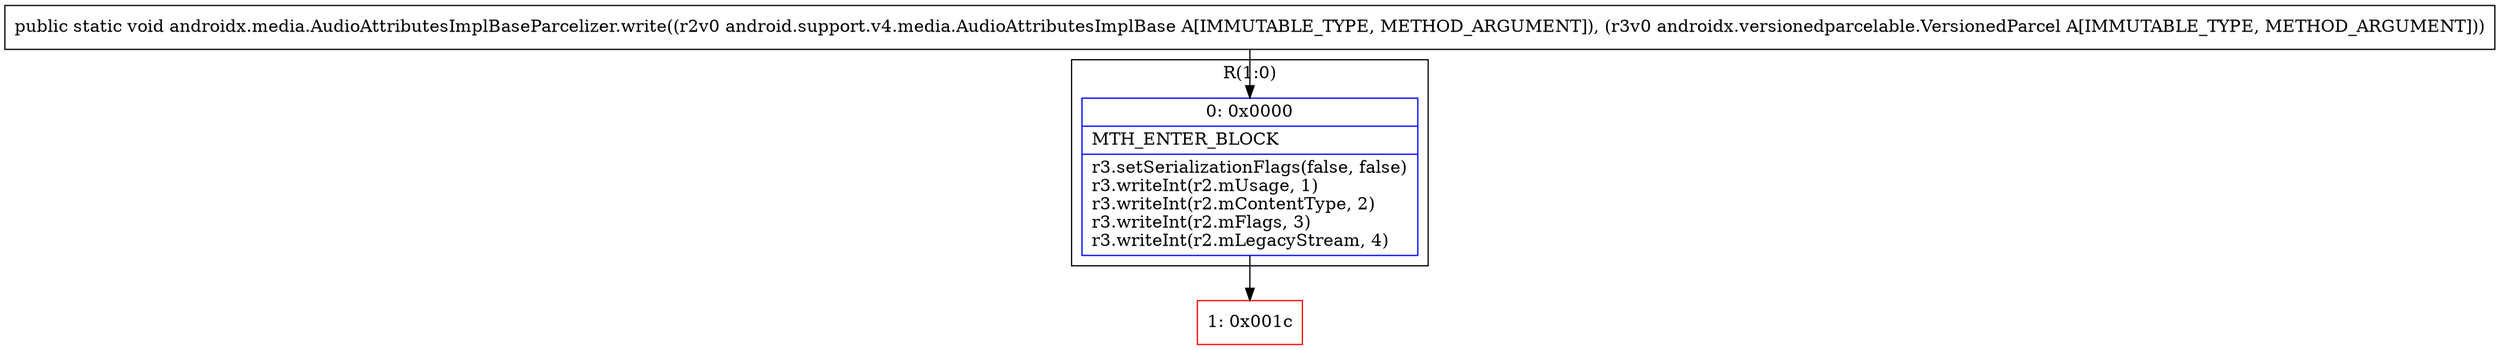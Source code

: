 digraph "CFG forandroidx.media.AudioAttributesImplBaseParcelizer.write(Landroid\/support\/v4\/media\/AudioAttributesImplBase;Landroidx\/versionedparcelable\/VersionedParcel;)V" {
subgraph cluster_Region_1076112555 {
label = "R(1:0)";
node [shape=record,color=blue];
Node_0 [shape=record,label="{0\:\ 0x0000|MTH_ENTER_BLOCK\l|r3.setSerializationFlags(false, false)\lr3.writeInt(r2.mUsage, 1)\lr3.writeInt(r2.mContentType, 2)\lr3.writeInt(r2.mFlags, 3)\lr3.writeInt(r2.mLegacyStream, 4)\l}"];
}
Node_1 [shape=record,color=red,label="{1\:\ 0x001c}"];
MethodNode[shape=record,label="{public static void androidx.media.AudioAttributesImplBaseParcelizer.write((r2v0 android.support.v4.media.AudioAttributesImplBase A[IMMUTABLE_TYPE, METHOD_ARGUMENT]), (r3v0 androidx.versionedparcelable.VersionedParcel A[IMMUTABLE_TYPE, METHOD_ARGUMENT])) }"];
MethodNode -> Node_0;
Node_0 -> Node_1;
}

